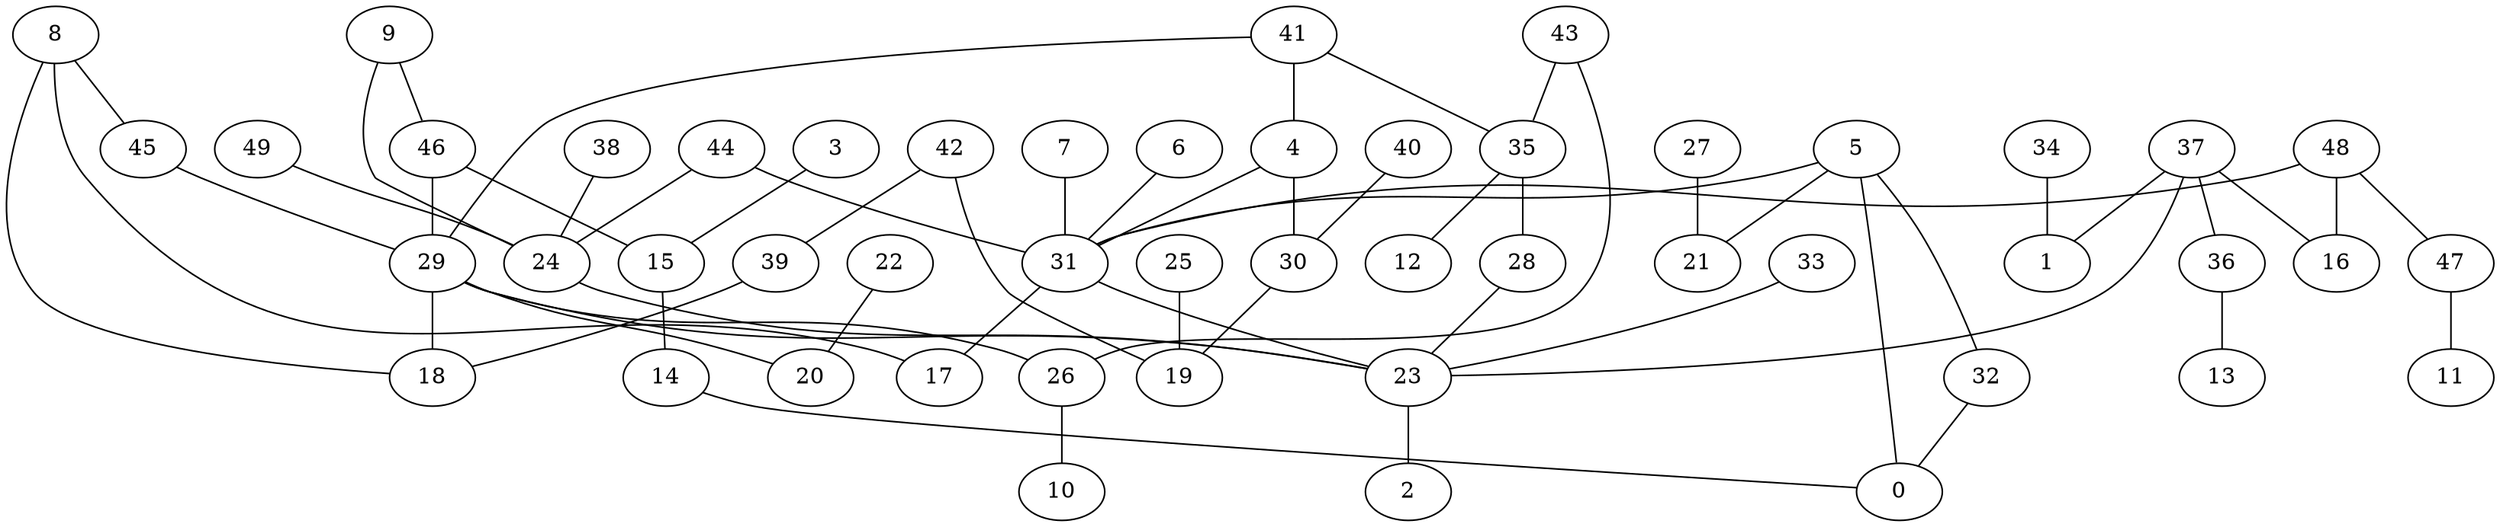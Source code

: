 digraph GG_graph {

subgraph G_graph {
edge [color = black]
"8" -> "17" [dir = none]
"44" -> "31" [dir = none]
"22" -> "20" [dir = none]
"43" -> "35" [dir = none]
"39" -> "18" [dir = none]
"26" -> "10" [dir = none]
"42" -> "19" [dir = none]
"49" -> "24" [dir = none]
"25" -> "19" [dir = none]
"29" -> "26" [dir = none]
"29" -> "20" [dir = none]
"29" -> "18" [dir = none]
"29" -> "23" [dir = none]
"5" -> "21" [dir = none]
"5" -> "32" [dir = none]
"5" -> "0" [dir = none]
"5" -> "31" [dir = none]
"33" -> "23" [dir = none]
"37" -> "1" [dir = none]
"37" -> "36" [dir = none]
"37" -> "23" [dir = none]
"24" -> "23" [dir = none]
"4" -> "30" [dir = none]
"4" -> "31" [dir = none]
"40" -> "30" [dir = none]
"46" -> "15" [dir = none]
"46" -> "29" [dir = none]
"7" -> "31" [dir = none]
"9" -> "24" [dir = none]
"31" -> "17" [dir = none]
"31" -> "23" [dir = none]
"36" -> "13" [dir = none]
"23" -> "2" [dir = none]
"48" -> "47" [dir = none]
"48" -> "16" [dir = none]
"48" -> "31" [dir = none]
"38" -> "24" [dir = none]
"27" -> "21" [dir = none]
"35" -> "12" [dir = none]
"35" -> "28" [dir = none]
"28" -> "23" [dir = none]
"41" -> "29" [dir = none]
"47" -> "11" [dir = none]
"14" -> "0" [dir = none]
"34" -> "1" [dir = none]
"3" -> "15" [dir = none]
"30" -> "19" [dir = none]
"6" -> "31" [dir = none]
"45" -> "29" [dir = none]
"8" -> "18" [dir = none]
"15" -> "14" [dir = none]
"44" -> "24" [dir = none]
"37" -> "16" [dir = none]
"43" -> "26" [dir = none]
"42" -> "39" [dir = none]
"8" -> "45" [dir = none]
"32" -> "0" [dir = none]
"41" -> "4" [dir = none]
"41" -> "35" [dir = none]
"9" -> "46" [dir = none]
}

}
